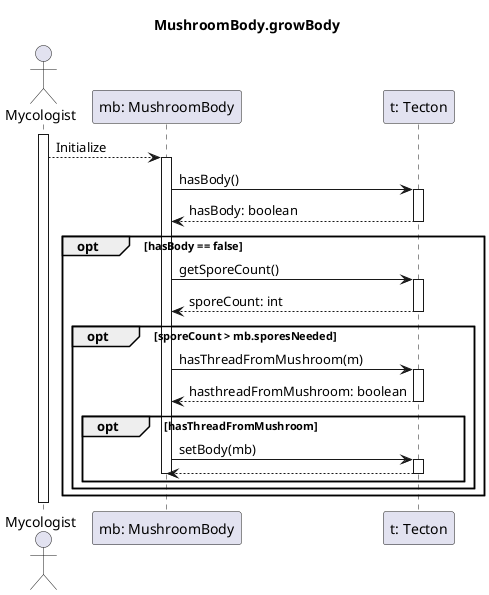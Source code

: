 ' TODO:
@startuml Grow Body
title MushroomBody.growBody

actor "Mycologist" as mycologist
participant "mb: MushroomBody" as mb
participant "t: Tecton" as t

activate mycologist

mycologist --> mb: Initialize
activate mb

mb -> t: hasBody()
activate t
t --> mb: hasBody: boolean
deactivate t

    opt hasBody == false
        mb -> t: getSporeCount()
        activate t
        t --> mb: sporeCount: int
        deactivate t
        
        opt sporeCount > mb.sporesNeeded
            mb -> t: hasThreadFromMushroom(m)
            activate t
            t --> mb: hasthreadFromMushroom: boolean
            deactivate t

            opt hasThreadFromMushroom
                mb -> t: setBody(mb)
                activate t
                t --> mb
                deactivate t
                deactivate mb
            end
        end
    end

deactivate mycologist

@enduml